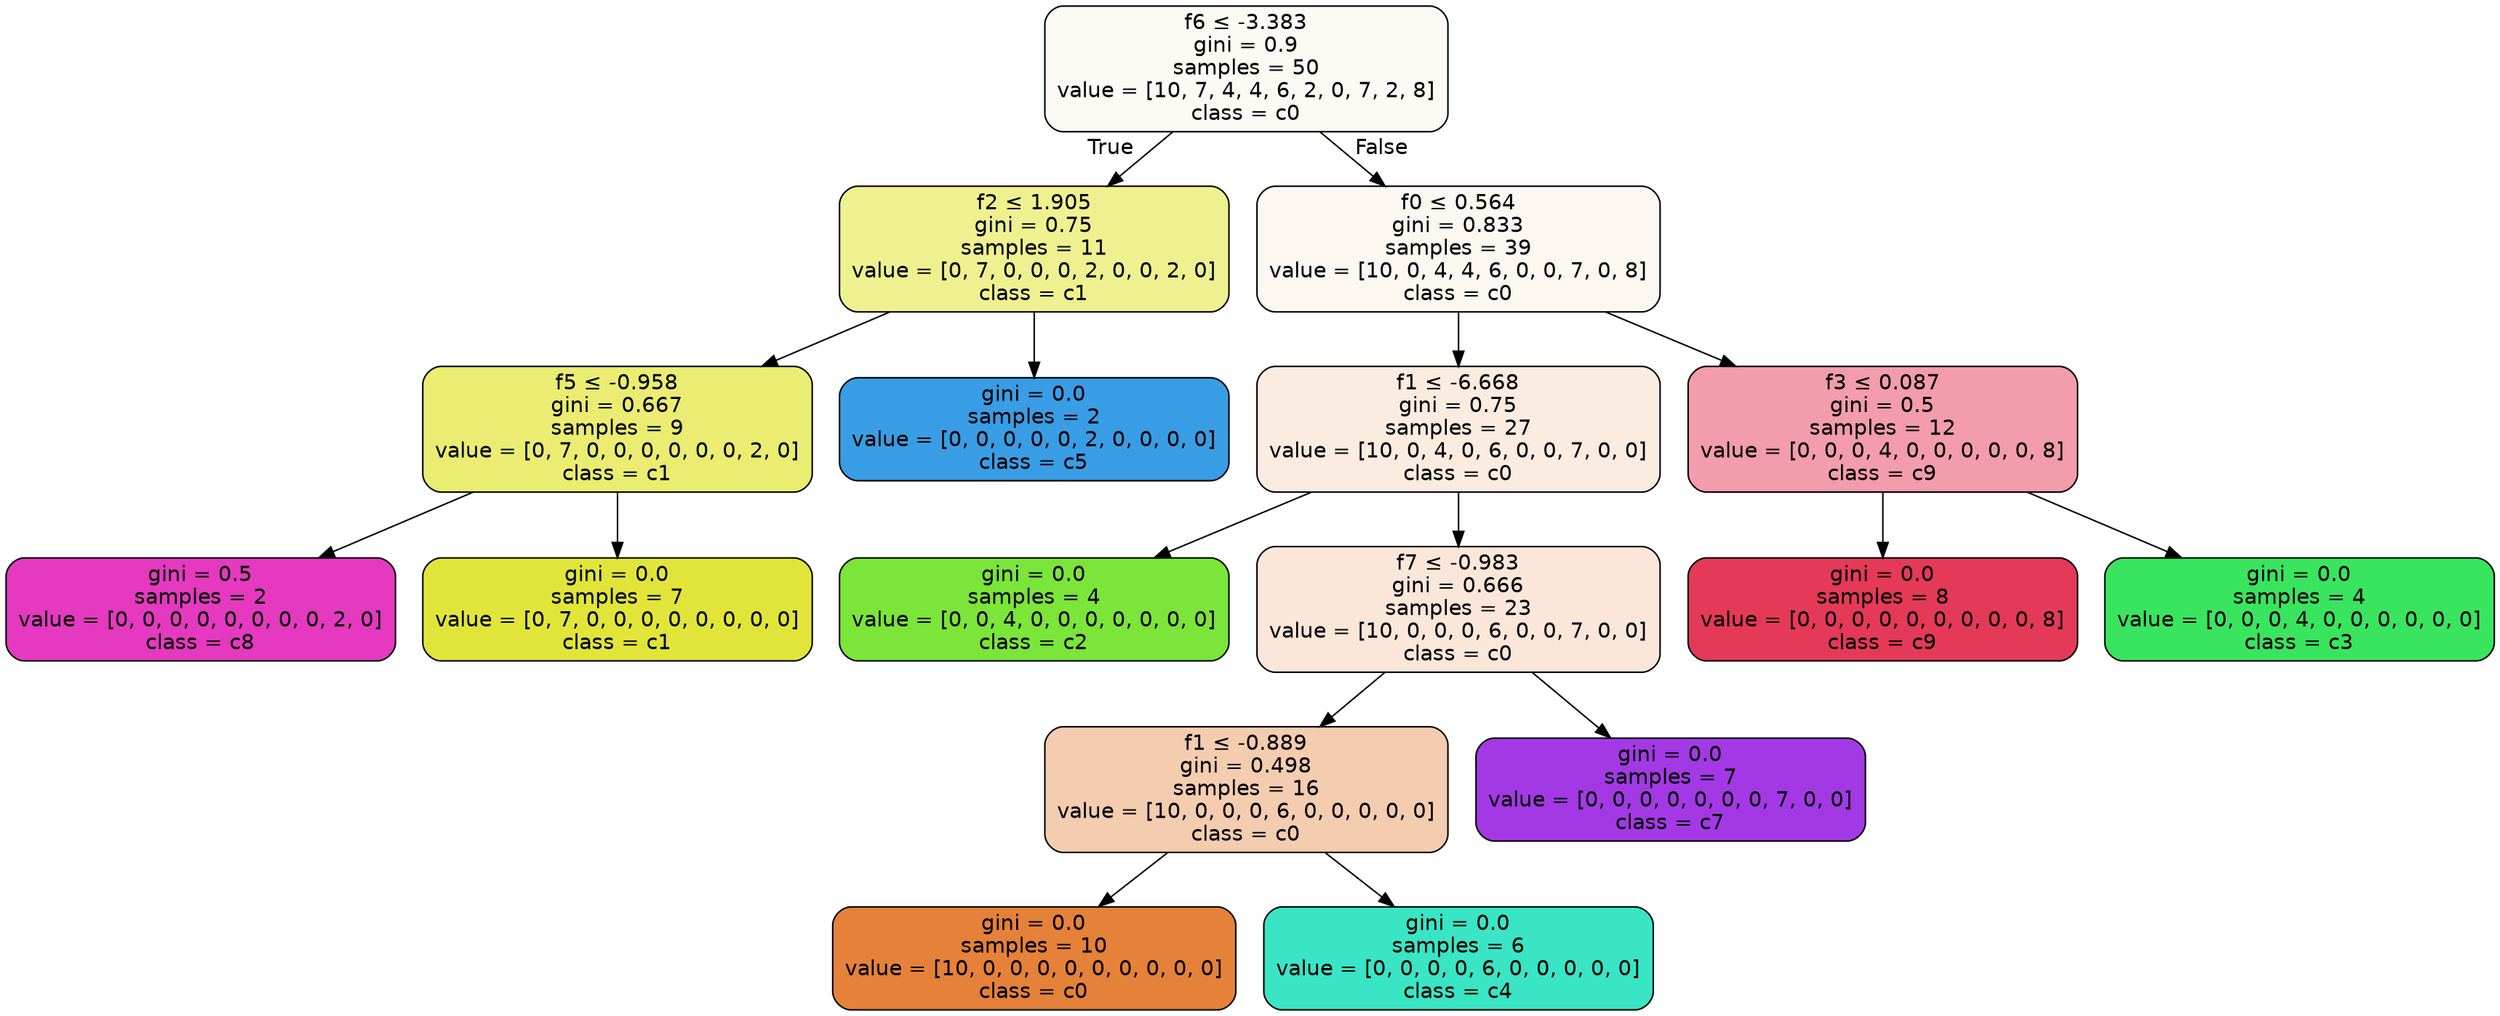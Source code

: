 digraph Tree {
node [shape=box, style="filled, rounded", color="black", fontname=helvetica] ;
edge [fontname=helvetica] ;
0 [label=<f6 &le; -3.383<br/>gini = 0.9<br/>samples = 50<br/>value = [10, 7, 4, 4, 6, 2, 0, 7, 2, 8]<br/>class = c0>, fillcolor="#e581390c"] ;
1 [label=<f2 &le; 1.905<br/>gini = 0.75<br/>samples = 11<br/>value = [0, 7, 0, 0, 0, 2, 0, 0, 2, 0]<br/>class = c1>, fillcolor="#e2e5398e"] ;
0 -> 1 [labeldistance=2.5, labelangle=45, headlabel="True"] ;
2 [label=<f5 &le; -0.958<br/>gini = 0.667<br/>samples = 9<br/>value = [0, 7, 0, 0, 0, 0, 0, 0, 2, 0]<br/>class = c1>, fillcolor="#e2e539b6"] ;
1 -> 2 ;
3 [label=<gini = 0.5<br/>samples = 2<br/>value = [0, 0, 0, 0, 0, 0, 0, 0, 2, 0]<br/>class = c8>, fillcolor="#e539c0ff"] ;
2 -> 3 ;
4 [label=<gini = 0.0<br/>samples = 7<br/>value = [0, 7, 0, 0, 0, 0, 0, 0, 0, 0]<br/>class = c1>, fillcolor="#e2e539ff"] ;
2 -> 4 ;
5 [label=<gini = 0.0<br/>samples = 2<br/>value = [0, 0, 0, 0, 0, 2, 0, 0, 0, 0]<br/>class = c5>, fillcolor="#399de5ff"] ;
1 -> 5 ;
6 [label=<f0 &le; 0.564<br/>gini = 0.833<br/>samples = 39<br/>value = [10, 0, 4, 4, 6, 0, 0, 7, 0, 8]<br/>class = c0>, fillcolor="#e5813910"] ;
0 -> 6 [labeldistance=2.5, labelangle=-45, headlabel="False"] ;
7 [label=<f1 &le; -6.668<br/>gini = 0.75<br/>samples = 27<br/>value = [10, 0, 4, 0, 6, 0, 0, 7, 0, 0]<br/>class = c0>, fillcolor="#e5813926"] ;
6 -> 7 ;
8 [label=<gini = 0.0<br/>samples = 4<br/>value = [0, 0, 4, 0, 0, 0, 0, 0, 0, 0]<br/>class = c2>, fillcolor="#7be539ff"] ;
7 -> 8 ;
9 [label=<f7 &le; -0.983<br/>gini = 0.666<br/>samples = 23<br/>value = [10, 0, 0, 0, 6, 0, 0, 7, 0, 0]<br/>class = c0>, fillcolor="#e5813930"] ;
7 -> 9 ;
10 [label=<f1 &le; -0.889<br/>gini = 0.498<br/>samples = 16<br/>value = [10, 0, 0, 0, 6, 0, 0, 0, 0, 0]<br/>class = c0>, fillcolor="#e5813966"] ;
9 -> 10 ;
11 [label=<gini = 0.0<br/>samples = 10<br/>value = [10, 0, 0, 0, 0, 0, 0, 0, 0, 0]<br/>class = c0>, fillcolor="#e58139ff"] ;
10 -> 11 ;
12 [label=<gini = 0.0<br/>samples = 6<br/>value = [0, 0, 0, 0, 6, 0, 0, 0, 0, 0]<br/>class = c4>, fillcolor="#39e5c5ff"] ;
10 -> 12 ;
13 [label=<gini = 0.0<br/>samples = 7<br/>value = [0, 0, 0, 0, 0, 0, 0, 7, 0, 0]<br/>class = c7>, fillcolor="#a339e5ff"] ;
9 -> 13 ;
14 [label=<f3 &le; 0.087<br/>gini = 0.5<br/>samples = 12<br/>value = [0, 0, 0, 4, 0, 0, 0, 0, 0, 8]<br/>class = c9>, fillcolor="#e539587f"] ;
6 -> 14 ;
15 [label=<gini = 0.0<br/>samples = 8<br/>value = [0, 0, 0, 0, 0, 0, 0, 0, 0, 8]<br/>class = c9>, fillcolor="#e53958ff"] ;
14 -> 15 ;
16 [label=<gini = 0.0<br/>samples = 4<br/>value = [0, 0, 0, 4, 0, 0, 0, 0, 0, 0]<br/>class = c3>, fillcolor="#39e55eff"] ;
14 -> 16 ;
}
